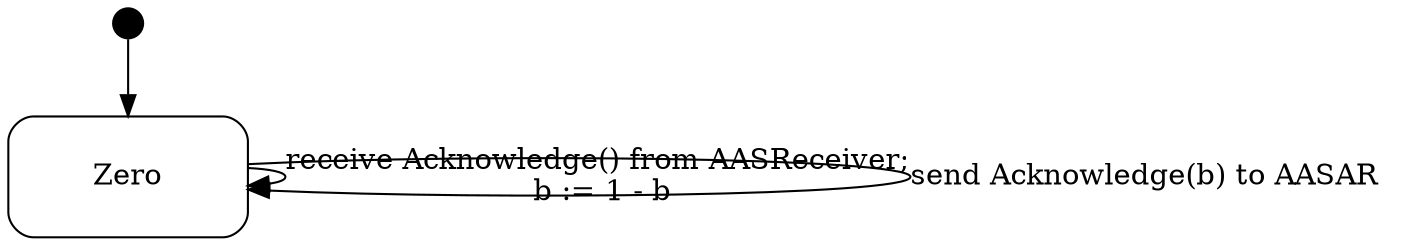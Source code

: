 digraph AS {
  compound = true;
  rank = LR;
node [shape = "point", height = "0.2"] Zero_extra node [shape = "Mrecord", height = "0.8", width = "1.6"] Zero Zero_extra -> Zero




Zero -> Zero [label = "receive Acknowledge() from AASReceiver;\n b := 1 - b"];

Zero -> Zero [label = "send Acknowledge(b) to AASAR"];

}
